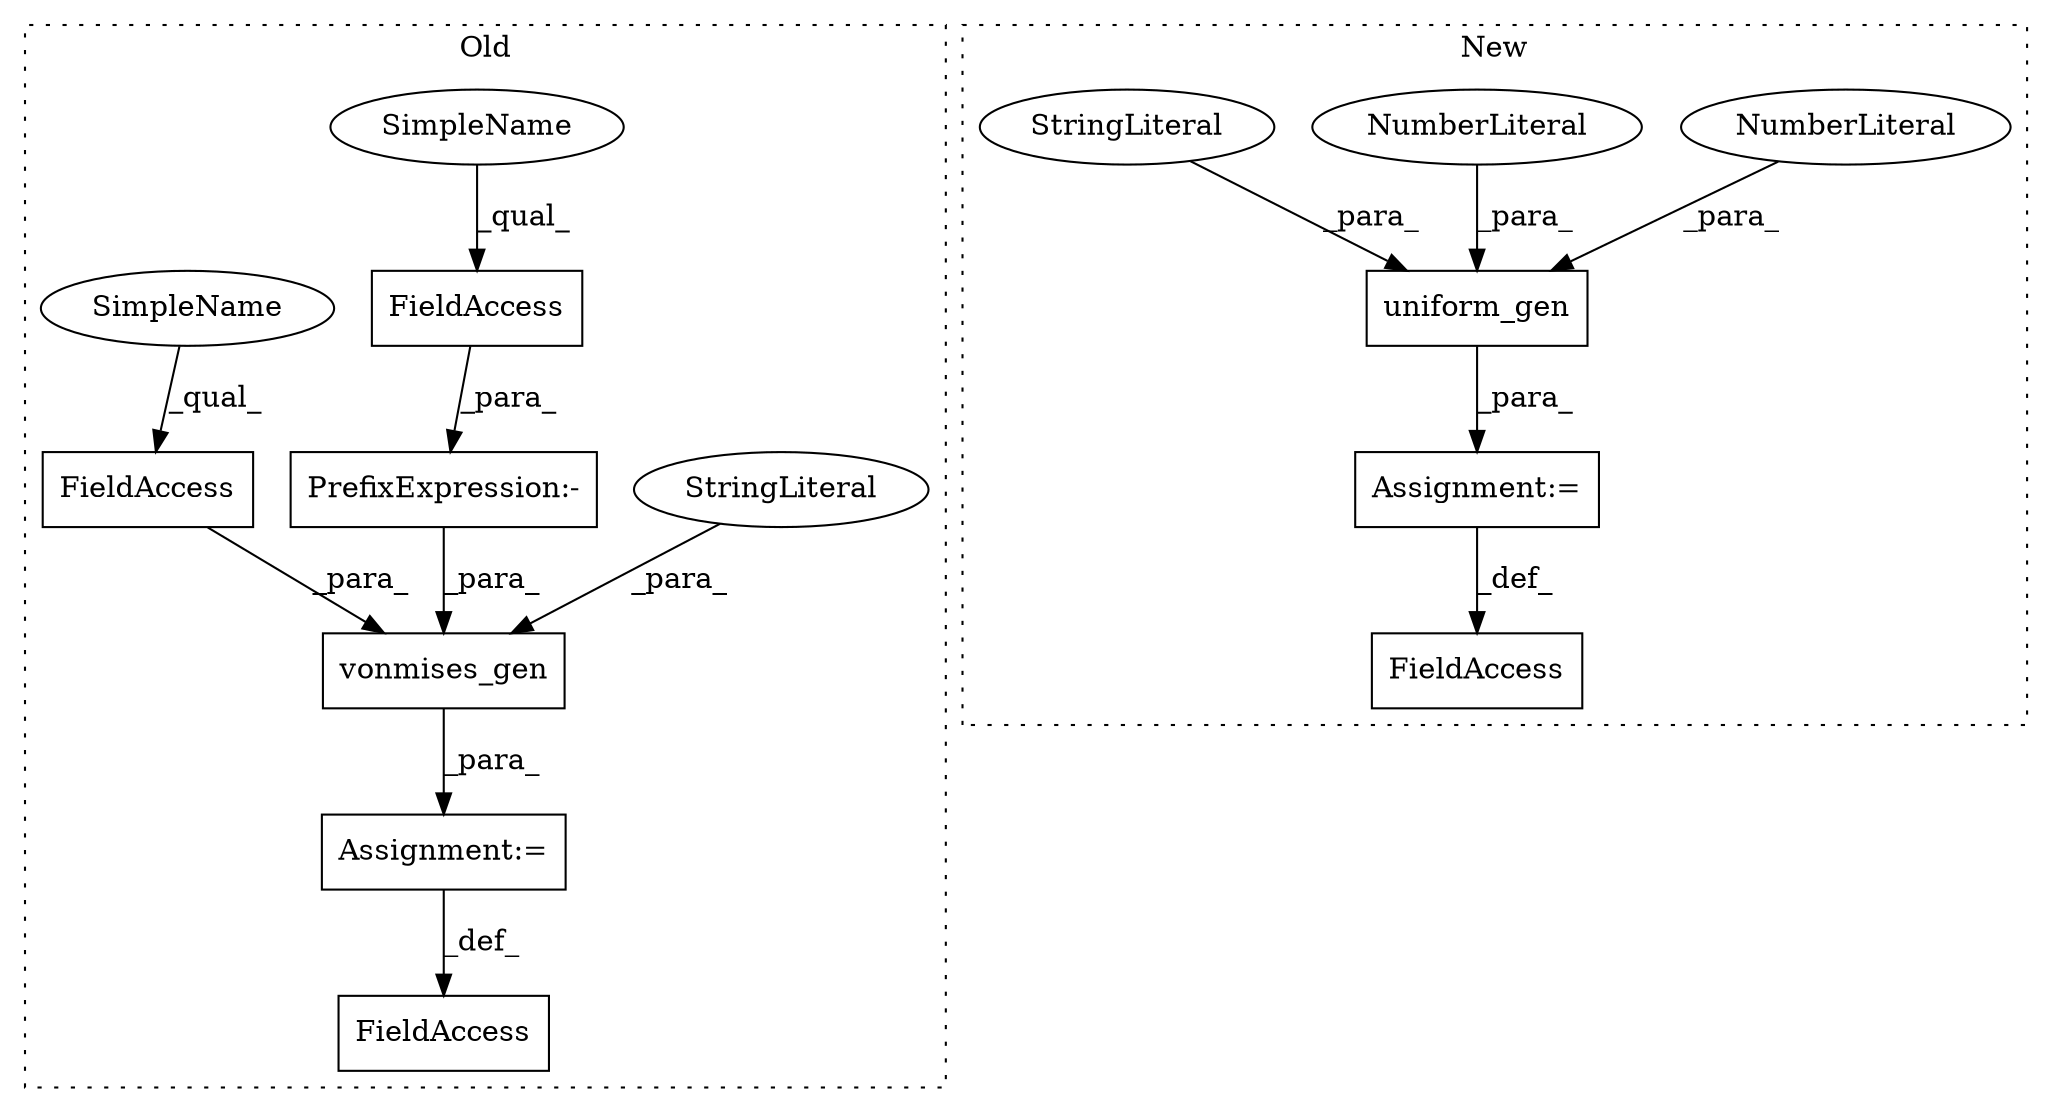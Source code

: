 digraph G {
subgraph cluster0 {
1 [label="vonmises_gen" a="32" s="98344,98391" l="13,1" shape="box"];
5 [label="FieldAccess" a="22" s="98330" l="13" shape="box"];
6 [label="FieldAccess" a="22" s="98367" l="8" shape="box"];
7 [label="FieldAccess" a="22" s="98358" l="8" shape="box"];
10 [label="PrefixExpression:-" a="38" s="98357" l="1" shape="box"];
11 [label="Assignment:=" a="7" s="98343" l="1" shape="box"];
13 [label="StringLiteral" a="45" s="98376" l="15" shape="ellipse"];
14 [label="SimpleName" a="42" s="98358" l="5" shape="ellipse"];
15 [label="SimpleName" a="42" s="98367" l="5" shape="ellipse"];
label = "Old";
style="dotted";
}
subgraph cluster1 {
2 [label="uniform_gen" a="32" s="99407,99436" l="12,1" shape="box"];
3 [label="NumberLiteral" a="34" s="99423" l="3" shape="ellipse"];
4 [label="NumberLiteral" a="34" s="99419" l="3" shape="ellipse"];
8 [label="FieldAccess" a="22" s="99399" l="7" shape="box"];
9 [label="StringLiteral" a="45" s="99427" l="9" shape="ellipse"];
12 [label="Assignment:=" a="7" s="99406" l="1" shape="box"];
label = "New";
style="dotted";
}
1 -> 11 [label="_para_"];
2 -> 12 [label="_para_"];
3 -> 2 [label="_para_"];
4 -> 2 [label="_para_"];
6 -> 1 [label="_para_"];
7 -> 10 [label="_para_"];
9 -> 2 [label="_para_"];
10 -> 1 [label="_para_"];
11 -> 5 [label="_def_"];
12 -> 8 [label="_def_"];
13 -> 1 [label="_para_"];
14 -> 7 [label="_qual_"];
15 -> 6 [label="_qual_"];
}
